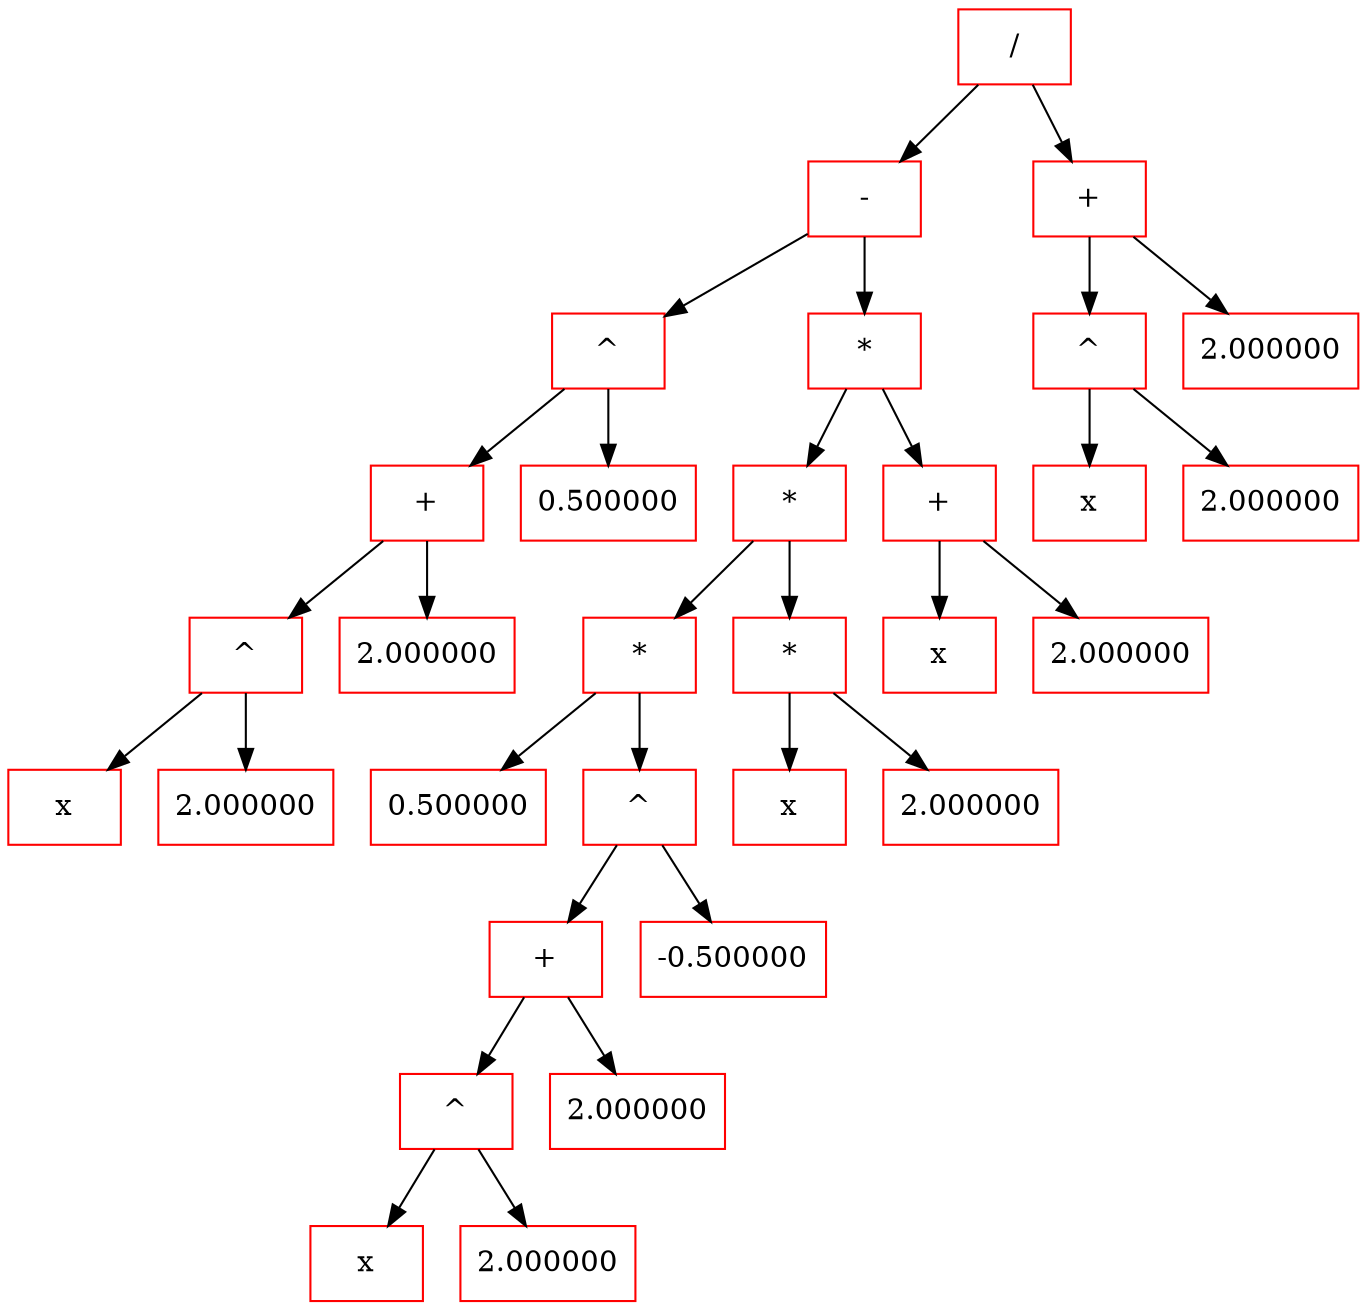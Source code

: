 # This is automatically generated dump of differentiation tree
digraph Tree{

	rankdir=UD;

	node[color="red",fontsize=14];

	903969664[shape=record, label="/"];
	903969616[shape=record, label="-"];
	903969328[shape=record, label="^"];
	903970240[shape=record, label="+"];
	903969472[shape=record, label="^"];
	903970144[shape=record, label="x"];
	903969040[shape=record, label="2.000000"];
	903970384[shape=record, label="2.000000"];
	903970336[shape=record, label="0.500000"];
	903969568[shape=record, label="*"];
	903968992[shape=record, label="*"];
	903970288[shape=record, label="*"];
	903969808[shape=record, label="0.500000"];
	903970672[shape=record, label="^"];
	903969760[shape=record, label="+"];
	903968848[shape=record, label="^"];
	903968896[shape=record, label="x"];
	903968944[shape=record, label="2.000000"];
	903970768[shape=record, label="2.000000"];
	903970000[shape=record, label="-0.500000"];
	903969520[shape=record, label="*"];
	903944960[shape=record, label="x"];
	903944768[shape=record, label="2.000000"];
	903944624[shape=record, label="+"];
	903944720[shape=record, label="x"];
	903944480[shape=record, label="2.000000"];
	903944384[shape=record, label="+"];
	903944192[shape=record, label="^"];
	903944336[shape=record, label="x"];
	903944672[shape=record, label="2.000000"];
	903944144[shape=record, label="2.000000"];

	903969664 -> 903969616[fontsize=12]
	903969664 -> 903944384[fontsize=12]
	903969616 -> 903969328[fontsize=12]
	903969616 -> 903969568[fontsize=12]
	903969328 -> 903970240[fontsize=12]
	903969328 -> 903970336[fontsize=12]
	903970240 -> 903969472[fontsize=12]
	903970240 -> 903970384[fontsize=12]
	903969472 -> 903970144[fontsize=12]
	903969472 -> 903969040[fontsize=12]
	903969568 -> 903968992[fontsize=12]
	903969568 -> 903944624[fontsize=12]
	903968992 -> 903970288[fontsize=12]
	903968992 -> 903969520[fontsize=12]
	903970288 -> 903969808[fontsize=12]
	903970288 -> 903970672[fontsize=12]
	903970672 -> 903969760[fontsize=12]
	903970672 -> 903970000[fontsize=12]
	903969760 -> 903968848[fontsize=12]
	903969760 -> 903970768[fontsize=12]
	903968848 -> 903968896[fontsize=12]
	903968848 -> 903968944[fontsize=12]
	903969520 -> 903944960[fontsize=12]
	903969520 -> 903944768[fontsize=12]
	903944624 -> 903944720[fontsize=12]
	903944624 -> 903944480[fontsize=12]
	903944384 -> 903944192[fontsize=12]
	903944384 -> 903944144[fontsize=12]
	903944192 -> 903944336[fontsize=12]
	903944192 -> 903944672[fontsize=12]

}